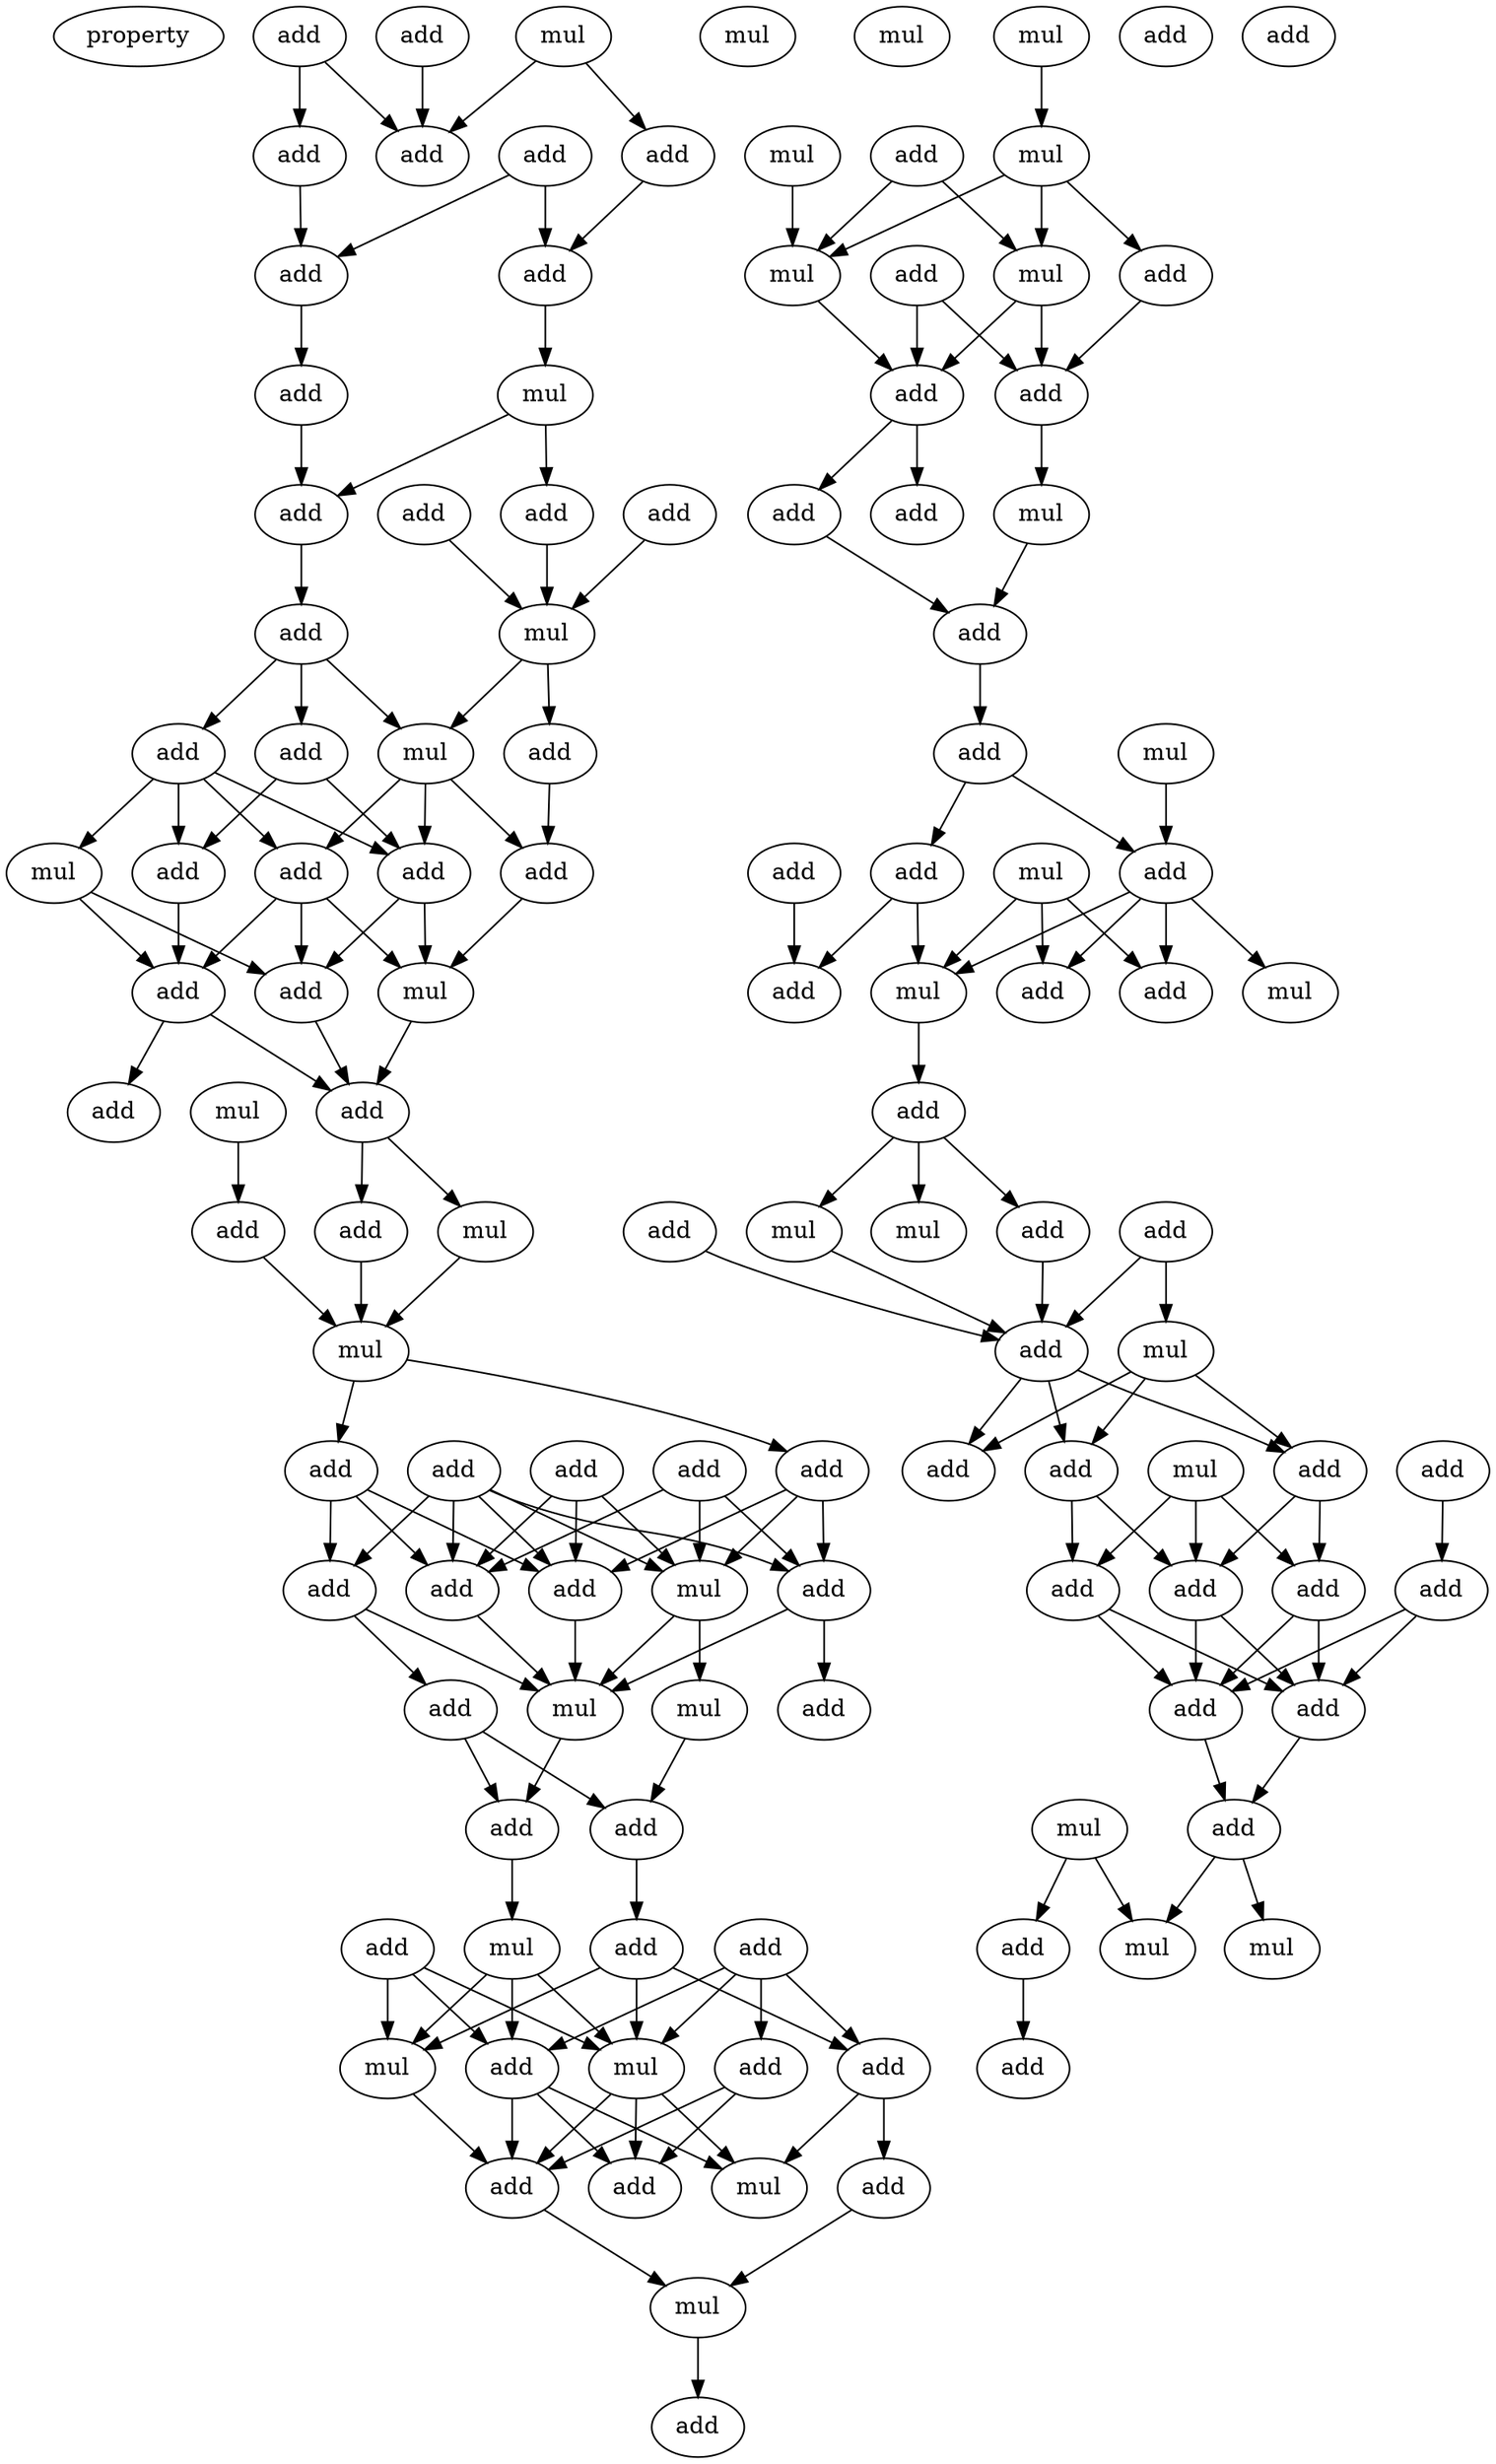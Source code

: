 digraph {
    node [fontcolor=black]
    property [mul=2,lf=1.1]
    0 [ label = add ];
    1 [ label = mul ];
    2 [ label = add ];
    3 [ label = add ];
    4 [ label = add ];
    5 [ label = add ];
    6 [ label = mul ];
    7 [ label = add ];
    8 [ label = add ];
    9 [ label = add ];
    10 [ label = mul ];
    11 [ label = add ];
    12 [ label = add ];
    13 [ label = add ];
    14 [ label = add ];
    15 [ label = add ];
    16 [ label = mul ];
    17 [ label = add ];
    18 [ label = mul ];
    19 [ label = add ];
    20 [ label = add ];
    21 [ label = mul ];
    22 [ label = add ];
    23 [ label = mul ];
    24 [ label = add ];
    25 [ label = add ];
    26 [ label = add ];
    27 [ label = add ];
    28 [ label = mul ];
    29 [ label = add ];
    30 [ label = add ];
    31 [ label = mul ];
    32 [ label = add ];
    33 [ label = add ];
    34 [ label = add ];
    35 [ label = add ];
    36 [ label = mul ];
    37 [ label = mul ];
    38 [ label = add ];
    39 [ label = add ];
    40 [ label = add ];
    41 [ label = add ];
    42 [ label = add ];
    43 [ label = add ];
    44 [ label = add ];
    45 [ label = add ];
    46 [ label = add ];
    47 [ label = mul ];
    48 [ label = mul ];
    49 [ label = add ];
    50 [ label = add ];
    51 [ label = mul ];
    52 [ label = add ];
    53 [ label = add ];
    54 [ label = add ];
    55 [ label = mul ];
    56 [ label = add ];
    57 [ label = add ];
    58 [ label = add ];
    59 [ label = add ];
    60 [ label = mul ];
    61 [ label = mul ];
    62 [ label = add ];
    63 [ label = add ];
    64 [ label = mul ];
    65 [ label = add ];
    66 [ label = add ];
    67 [ label = mul ];
    68 [ label = add ];
    69 [ label = mul ];
    70 [ label = add ];
    71 [ label = mul ];
    72 [ label = mul ];
    73 [ label = mul ];
    74 [ label = add ];
    75 [ label = add ];
    76 [ label = mul ];
    77 [ label = add ];
    78 [ label = add ];
    79 [ label = add ];
    80 [ label = add ];
    81 [ label = mul ];
    82 [ label = add ];
    83 [ label = add ];
    84 [ label = add ];
    85 [ label = mul ];
    86 [ label = add ];
    87 [ label = mul ];
    88 [ label = add ];
    89 [ label = add ];
    90 [ label = mul ];
    91 [ label = add ];
    92 [ label = add ];
    93 [ label = add ];
    94 [ label = mul ];
    95 [ label = add ];
    96 [ label = mul ];
    97 [ label = add ];
    98 [ label = add ];
    99 [ label = add ];
    100 [ label = mul ];
    101 [ label = add ];
    102 [ label = mul ];
    103 [ label = add ];
    104 [ label = mul ];
    105 [ label = add ];
    106 [ label = add ];
    107 [ label = add ];
    108 [ label = add ];
    109 [ label = add ];
    110 [ label = add ];
    111 [ label = add ];
    112 [ label = add ];
    113 [ label = add ];
    114 [ label = add ];
    115 [ label = mul ];
    116 [ label = add ];
    117 [ label = mul ];
    118 [ label = mul ];
    119 [ label = add ];
    120 [ label = add ];
    0 -> 7 [ name = 0 ];
    1 -> 5 [ name = 1 ];
    1 -> 7 [ name = 2 ];
    2 -> 3 [ name = 3 ];
    2 -> 7 [ name = 4 ];
    3 -> 8 [ name = 5 ];
    4 -> 8 [ name = 6 ];
    4 -> 9 [ name = 7 ];
    5 -> 9 [ name = 8 ];
    8 -> 11 [ name = 9 ];
    9 -> 10 [ name = 10 ];
    10 -> 12 [ name = 11 ];
    10 -> 14 [ name = 12 ];
    11 -> 12 [ name = 13 ];
    12 -> 17 [ name = 14 ];
    13 -> 18 [ name = 15 ];
    14 -> 18 [ name = 16 ];
    15 -> 18 [ name = 17 ];
    17 -> 20 [ name = 18 ];
    17 -> 21 [ name = 19 ];
    17 -> 22 [ name = 20 ];
    18 -> 19 [ name = 21 ];
    18 -> 21 [ name = 22 ];
    19 -> 24 [ name = 23 ];
    20 -> 23 [ name = 24 ];
    20 -> 25 [ name = 25 ];
    20 -> 26 [ name = 26 ];
    20 -> 27 [ name = 27 ];
    21 -> 24 [ name = 28 ];
    21 -> 26 [ name = 29 ];
    21 -> 27 [ name = 30 ];
    22 -> 25 [ name = 31 ];
    22 -> 26 [ name = 32 ];
    23 -> 29 [ name = 33 ];
    23 -> 30 [ name = 34 ];
    24 -> 28 [ name = 35 ];
    25 -> 29 [ name = 36 ];
    26 -> 28 [ name = 37 ];
    26 -> 30 [ name = 38 ];
    27 -> 28 [ name = 39 ];
    27 -> 29 [ name = 40 ];
    27 -> 30 [ name = 41 ];
    28 -> 32 [ name = 42 ];
    29 -> 32 [ name = 43 ];
    29 -> 33 [ name = 44 ];
    30 -> 32 [ name = 45 ];
    31 -> 35 [ name = 46 ];
    32 -> 34 [ name = 47 ];
    32 -> 36 [ name = 48 ];
    34 -> 37 [ name = 49 ];
    35 -> 37 [ name = 50 ];
    36 -> 37 [ name = 51 ];
    37 -> 39 [ name = 52 ];
    37 -> 42 [ name = 53 ];
    38 -> 43 [ name = 54 ];
    38 -> 45 [ name = 55 ];
    38 -> 47 [ name = 56 ];
    39 -> 43 [ name = 57 ];
    39 -> 44 [ name = 58 ];
    39 -> 47 [ name = 59 ];
    40 -> 44 [ name = 60 ];
    40 -> 45 [ name = 61 ];
    40 -> 47 [ name = 62 ];
    41 -> 43 [ name = 63 ];
    41 -> 44 [ name = 64 ];
    41 -> 45 [ name = 65 ];
    41 -> 46 [ name = 66 ];
    41 -> 47 [ name = 67 ];
    42 -> 43 [ name = 68 ];
    42 -> 45 [ name = 69 ];
    42 -> 46 [ name = 70 ];
    43 -> 48 [ name = 71 ];
    44 -> 48 [ name = 72 ];
    44 -> 50 [ name = 73 ];
    45 -> 48 [ name = 74 ];
    46 -> 48 [ name = 75 ];
    46 -> 49 [ name = 76 ];
    47 -> 48 [ name = 77 ];
    47 -> 51 [ name = 78 ];
    48 -> 52 [ name = 79 ];
    49 -> 52 [ name = 80 ];
    49 -> 53 [ name = 81 ];
    51 -> 53 [ name = 82 ];
    52 -> 55 [ name = 83 ];
    53 -> 57 [ name = 84 ];
    54 -> 58 [ name = 85 ];
    54 -> 60 [ name = 86 ];
    54 -> 61 [ name = 87 ];
    55 -> 58 [ name = 88 ];
    55 -> 60 [ name = 89 ];
    55 -> 61 [ name = 90 ];
    56 -> 58 [ name = 91 ];
    56 -> 59 [ name = 92 ];
    56 -> 61 [ name = 93 ];
    56 -> 62 [ name = 94 ];
    57 -> 60 [ name = 95 ];
    57 -> 61 [ name = 96 ];
    57 -> 62 [ name = 97 ];
    58 -> 63 [ name = 98 ];
    58 -> 64 [ name = 99 ];
    58 -> 66 [ name = 100 ];
    59 -> 63 [ name = 101 ];
    59 -> 66 [ name = 102 ];
    60 -> 63 [ name = 103 ];
    61 -> 63 [ name = 104 ];
    61 -> 64 [ name = 105 ];
    61 -> 66 [ name = 106 ];
    62 -> 64 [ name = 107 ];
    62 -> 65 [ name = 108 ];
    63 -> 67 [ name = 109 ];
    65 -> 67 [ name = 110 ];
    67 -> 68 [ name = 111 ];
    69 -> 72 [ name = 112 ];
    70 -> 73 [ name = 113 ];
    70 -> 76 [ name = 114 ];
    71 -> 73 [ name = 115 ];
    72 -> 73 [ name = 116 ];
    72 -> 74 [ name = 117 ];
    72 -> 76 [ name = 118 ];
    73 -> 77 [ name = 119 ];
    74 -> 78 [ name = 120 ];
    75 -> 77 [ name = 121 ];
    75 -> 78 [ name = 122 ];
    76 -> 77 [ name = 123 ];
    76 -> 78 [ name = 124 ];
    77 -> 80 [ name = 125 ];
    77 -> 82 [ name = 126 ];
    78 -> 81 [ name = 127 ];
    81 -> 83 [ name = 128 ];
    82 -> 83 [ name = 129 ];
    83 -> 84 [ name = 130 ];
    84 -> 88 [ name = 131 ];
    84 -> 89 [ name = 132 ];
    85 -> 89 [ name = 133 ];
    86 -> 93 [ name = 134 ];
    87 -> 91 [ name = 135 ];
    87 -> 92 [ name = 136 ];
    87 -> 94 [ name = 137 ];
    88 -> 93 [ name = 138 ];
    88 -> 94 [ name = 139 ];
    89 -> 90 [ name = 140 ];
    89 -> 91 [ name = 141 ];
    89 -> 92 [ name = 142 ];
    89 -> 94 [ name = 143 ];
    94 -> 95 [ name = 144 ];
    95 -> 96 [ name = 145 ];
    95 -> 99 [ name = 146 ];
    95 -> 100 [ name = 147 ];
    96 -> 101 [ name = 148 ];
    97 -> 101 [ name = 149 ];
    97 -> 102 [ name = 150 ];
    98 -> 101 [ name = 151 ];
    99 -> 101 [ name = 152 ];
    101 -> 103 [ name = 153 ];
    101 -> 105 [ name = 154 ];
    101 -> 106 [ name = 155 ];
    102 -> 103 [ name = 156 ];
    102 -> 105 [ name = 157 ];
    102 -> 106 [ name = 158 ];
    104 -> 108 [ name = 159 ];
    104 -> 109 [ name = 160 ];
    104 -> 111 [ name = 161 ];
    105 -> 108 [ name = 162 ];
    105 -> 109 [ name = 163 ];
    106 -> 109 [ name = 164 ];
    106 -> 111 [ name = 165 ];
    107 -> 110 [ name = 166 ];
    108 -> 112 [ name = 167 ];
    108 -> 113 [ name = 168 ];
    109 -> 112 [ name = 169 ];
    109 -> 113 [ name = 170 ];
    110 -> 112 [ name = 171 ];
    110 -> 113 [ name = 172 ];
    111 -> 112 [ name = 173 ];
    111 -> 113 [ name = 174 ];
    112 -> 114 [ name = 175 ];
    113 -> 114 [ name = 176 ];
    114 -> 117 [ name = 177 ];
    114 -> 118 [ name = 178 ];
    115 -> 116 [ name = 179 ];
    115 -> 117 [ name = 180 ];
    116 -> 119 [ name = 181 ];
}
